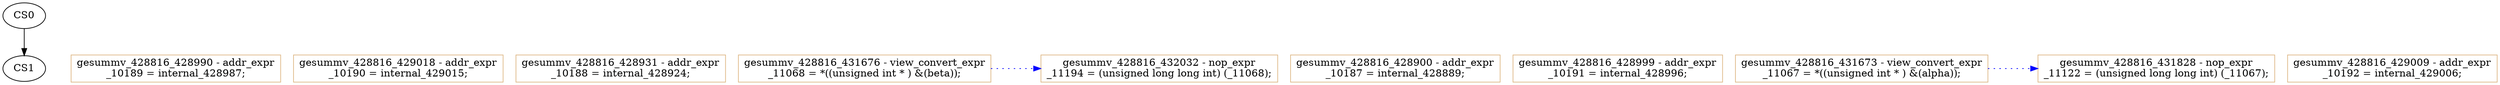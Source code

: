 digraph G {
//Scheduling solution
splines=ortho;
//Control Step: 0
CS0 [style=plaintext]
{rank=same; CS0  ;}
//Control Step: 1
CS1 [style=plaintext]
{rank=same; CS1 34 35 33 39 32 36 31 2 37 38  ;}
CS0 -> CS1;
CS1 -> 34 [style=invis weight=1000 color=dimgrey];
2[color=burlywood,shape=box,label="gesummv_428816_431676 - view_convert_expr\n_11068 = *((unsigned int * ) &(beta));\n"];
31[color=burlywood,shape=box,label="gesummv_428816_431673 - view_convert_expr\n_11067 = *((unsigned int * ) &(alpha));\n"];
32[color=burlywood,shape=box,label="gesummv_428816_428900 - addr_expr\n_10187 = internal_428889;\n"];
33[color=burlywood,shape=box,label="gesummv_428816_428931 - addr_expr\n_10188 = internal_428924;\n"];
34[color=burlywood,shape=box,label="gesummv_428816_428990 - addr_expr\n_10189 = internal_428987;\n"];
35[color=burlywood,shape=box,label="gesummv_428816_429018 - addr_expr\n_10190 = internal_429015;\n"];
36[color=burlywood,shape=box,label="gesummv_428816_428999 - addr_expr\n_10191 = internal_428996;\n"];
37[color=burlywood,shape=box,label="gesummv_428816_429009 - addr_expr\n_10192 = internal_429006;\n"];
38[color=burlywood,shape=box,label="gesummv_428816_431828 - nop_expr\n_11122 = (unsigned long long int) (_11067);\n"];
39[color=burlywood,shape=box,label="gesummv_428816_432032 - nop_expr\n_11194 = (unsigned long long int) (_11068);\n"];
31->38 [color=blue, style=dotted,label="_11067"];
2->39 [color=blue, style=dotted,label="_11068"];
}
